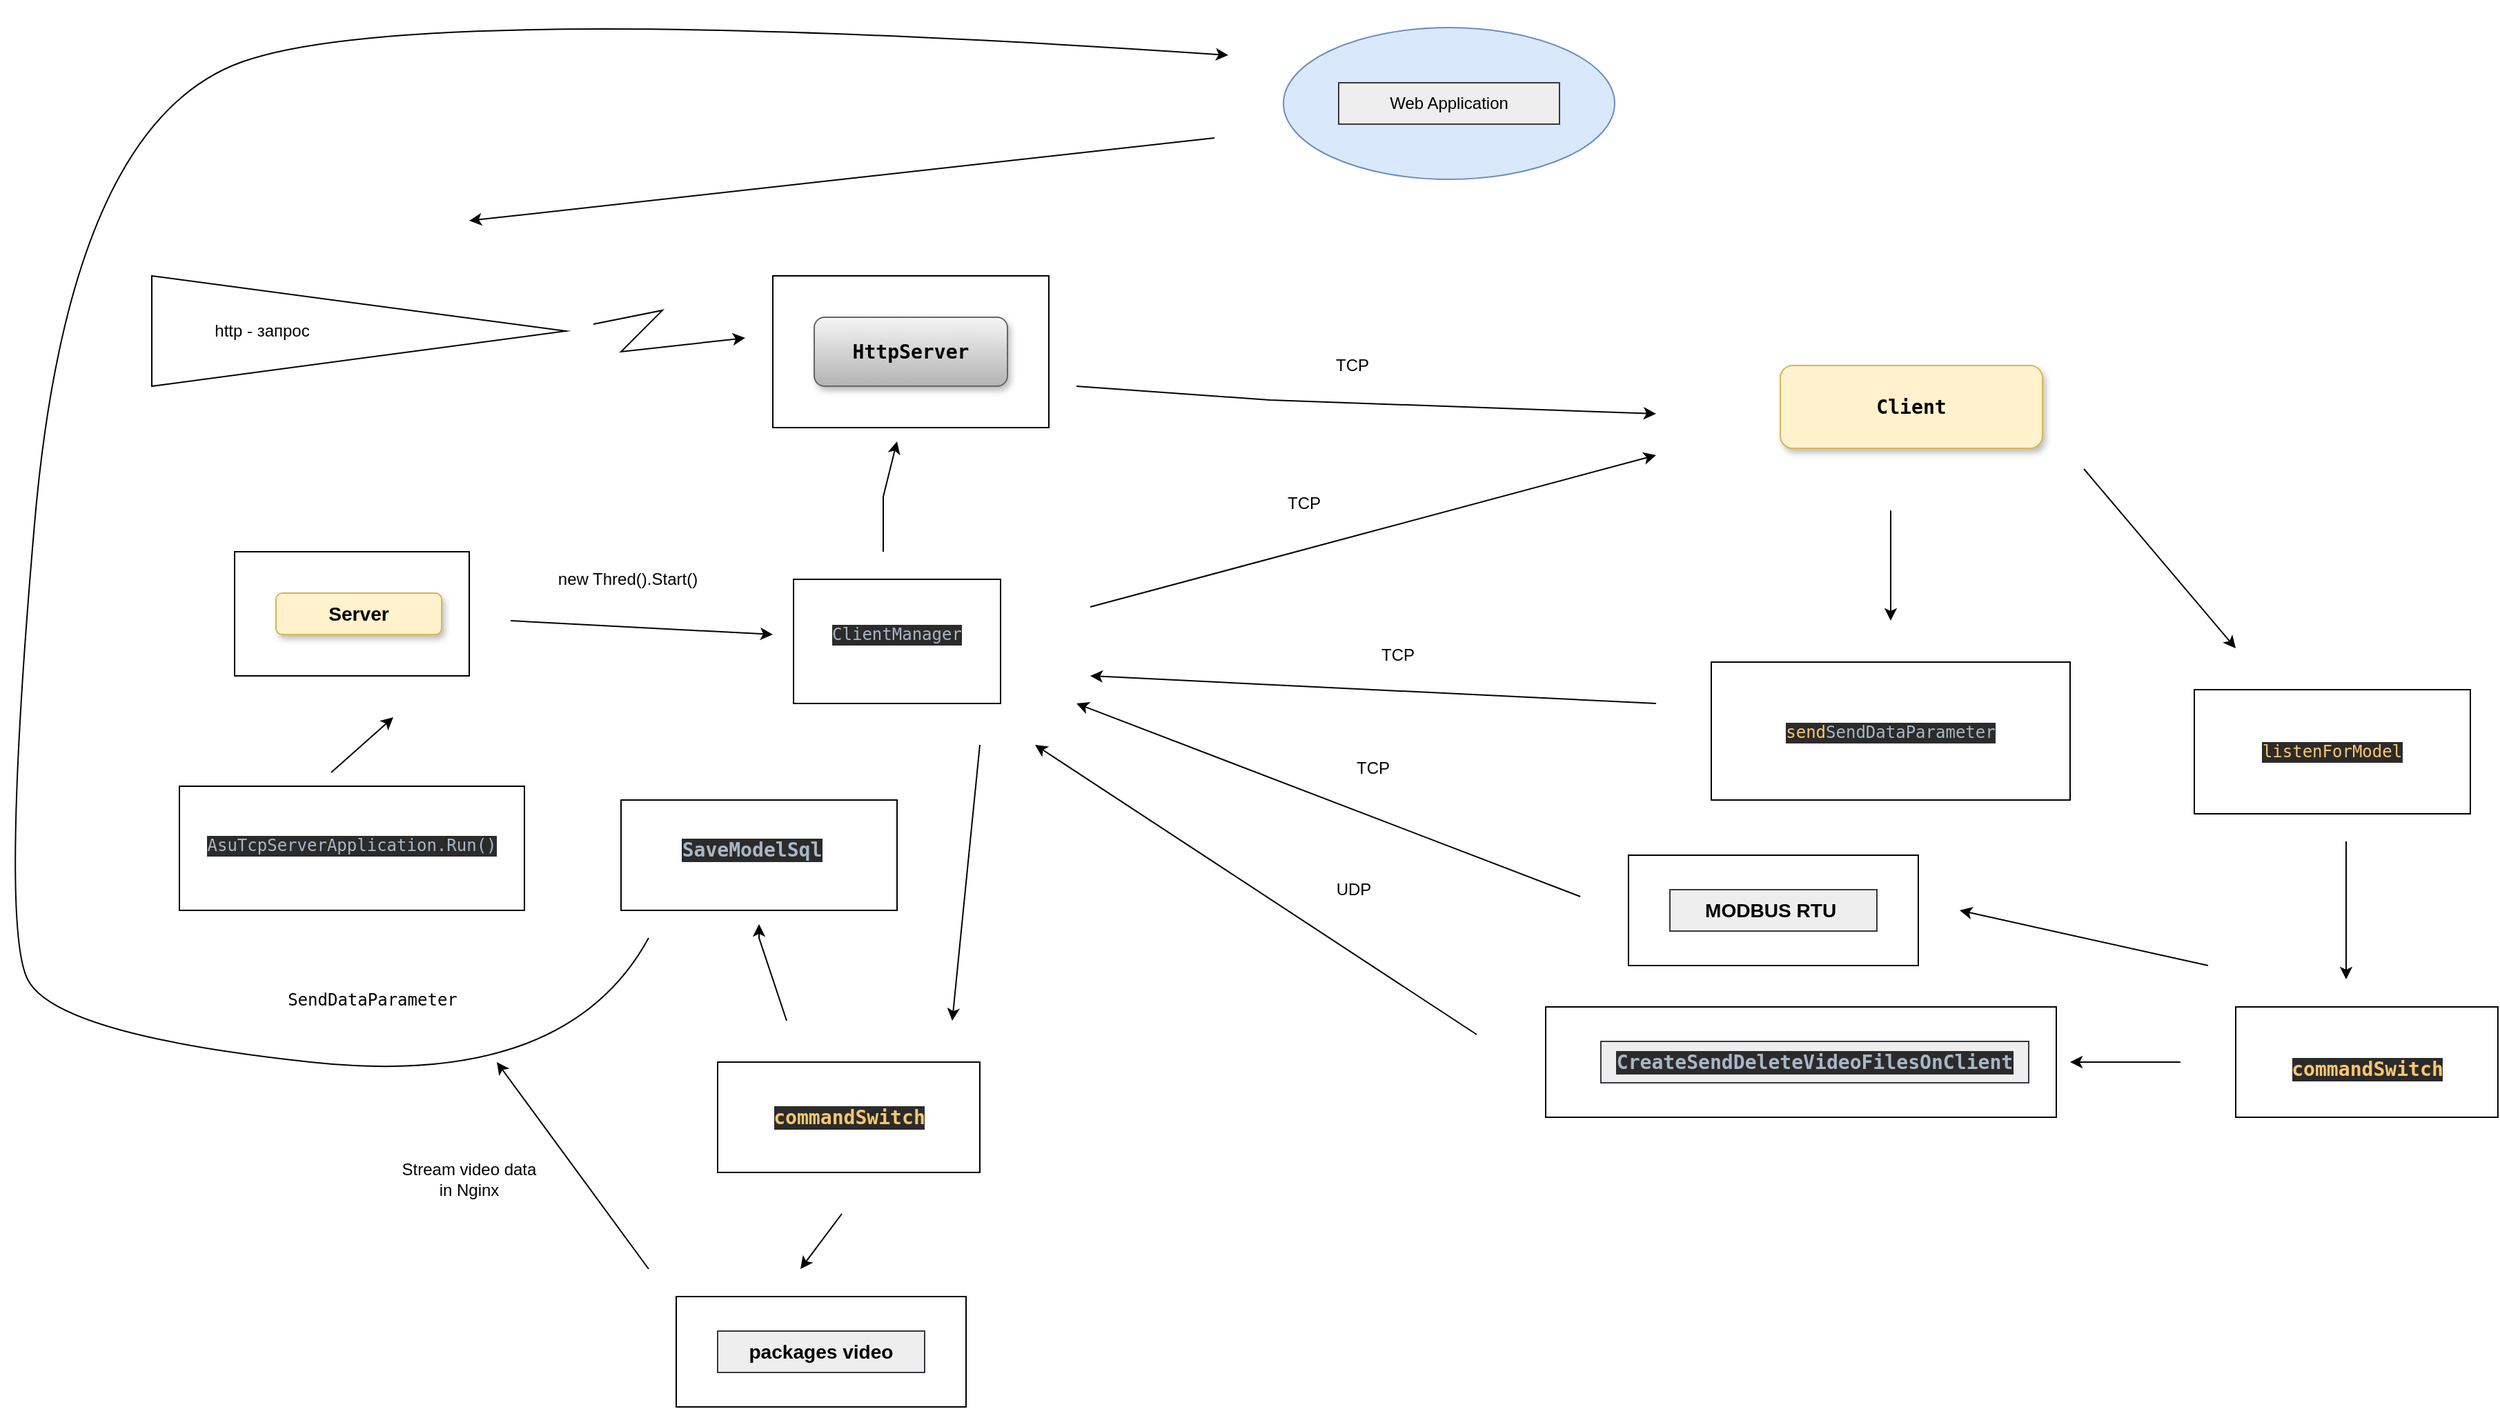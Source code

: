 <mxfile version="26.1.3">
  <diagram name="Страница — 1" id="Rlb4geR-uArXS-s5FVeR">
    <mxGraphModel dx="1997" dy="1529" grid="1" gridSize="10" guides="1" tooltips="1" connect="1" arrows="1" fold="1" page="1" pageScale="1" pageWidth="827" pageHeight="1169" math="0" shadow="0">
      <root>
        <mxCell id="0" />
        <mxCell id="1" parent="0" />
        <mxCell id="e1HhbXOasenDF4UahTZo-26" value="" style="group" parent="1" vertex="1" connectable="0">
          <mxGeometry x="420" y="150" width="420" height="50" as="geometry" />
        </mxCell>
        <mxCell id="e1HhbXOasenDF4UahTZo-2" value="TCP" style="text;html=1;align=center;verticalAlign=middle;whiteSpace=wrap;rounded=0;" parent="e1HhbXOasenDF4UahTZo-26" vertex="1">
          <mxGeometry x="170" width="60" height="30" as="geometry" />
        </mxCell>
        <mxCell id="e1HhbXOasenDF4UahTZo-25" value="" style="endArrow=classic;html=1;rounded=0;" parent="e1HhbXOasenDF4UahTZo-26" edge="1">
          <mxGeometry width="50" height="50" relative="1" as="geometry">
            <mxPoint y="30" as="sourcePoint" />
            <mxPoint x="420" y="50" as="targetPoint" />
            <Array as="points">
              <mxPoint x="140" y="40" />
            </Array>
          </mxGeometry>
        </mxCell>
        <mxCell id="e1HhbXOasenDF4UahTZo-28" value="" style="group" parent="1" vertex="1" connectable="0">
          <mxGeometry x="430" y="230" width="410" height="110" as="geometry" />
        </mxCell>
        <mxCell id="e1HhbXOasenDF4UahTZo-27" value="" style="endArrow=classic;html=1;rounded=0;" parent="e1HhbXOasenDF4UahTZo-28" edge="1">
          <mxGeometry width="50" height="50" relative="1" as="geometry">
            <mxPoint y="110" as="sourcePoint" />
            <mxPoint x="410" as="targetPoint" />
          </mxGeometry>
        </mxCell>
        <mxCell id="e1HhbXOasenDF4UahTZo-10" value="TCP" style="text;html=1;align=center;verticalAlign=middle;whiteSpace=wrap;rounded=0;" parent="e1HhbXOasenDF4UahTZo-28" vertex="1">
          <mxGeometry x="125" y="20" width="60" height="30" as="geometry" />
        </mxCell>
        <mxCell id="DZhZ3NEIW7f9vNb_lT48-37" value="" style="group" parent="1" vertex="1" connectable="0">
          <mxGeometry x="430" y="360" width="410" height="50" as="geometry" />
        </mxCell>
        <mxCell id="DZhZ3NEIW7f9vNb_lT48-35" value="TCP" style="text;html=1;align=center;verticalAlign=middle;whiteSpace=wrap;rounded=0;" parent="DZhZ3NEIW7f9vNb_lT48-37" vertex="1">
          <mxGeometry x="209.358" width="28.197" height="30" as="geometry" />
        </mxCell>
        <mxCell id="DZhZ3NEIW7f9vNb_lT48-36" value="" style="endArrow=classic;html=1;rounded=0;" parent="DZhZ3NEIW7f9vNb_lT48-37" edge="1">
          <mxGeometry width="50" height="50" relative="1" as="geometry">
            <mxPoint x="410" y="50" as="sourcePoint" />
            <mxPoint y="30" as="targetPoint" />
          </mxGeometry>
        </mxCell>
        <mxCell id="DZhZ3NEIW7f9vNb_lT48-41" value="" style="group" parent="1" vertex="1" connectable="0">
          <mxGeometry x="570" y="-80" width="240" height="110" as="geometry" />
        </mxCell>
        <mxCell id="DZhZ3NEIW7f9vNb_lT48-39" value="" style="ellipse;whiteSpace=wrap;html=1;fillColor=#dae8fc;strokeColor=#6c8ebf;" parent="DZhZ3NEIW7f9vNb_lT48-41" vertex="1">
          <mxGeometry width="240" height="110" as="geometry" />
        </mxCell>
        <mxCell id="DZhZ3NEIW7f9vNb_lT48-40" value="Web Application" style="text;html=1;align=center;verticalAlign=middle;whiteSpace=wrap;rounded=0;fillColor=#eeeeee;strokeColor=#36393d;" parent="DZhZ3NEIW7f9vNb_lT48-41" vertex="1">
          <mxGeometry x="40" y="40" width="160" height="30" as="geometry" />
        </mxCell>
        <mxCell id="DZhZ3NEIW7f9vNb_lT48-42" value="" style="curved=1;endArrow=classic;html=1;rounded=0;" parent="1" edge="1">
          <mxGeometry width="50" height="50" relative="1" as="geometry">
            <mxPoint x="520" as="sourcePoint" />
            <mxPoint x="-20" y="60" as="targetPoint" />
          </mxGeometry>
        </mxCell>
        <mxCell id="NLAvYXo63p6HXr1ehUvE-6" value="" style="group" parent="1" vertex="1" connectable="0">
          <mxGeometry x="-260" y="100" width="660" height="510" as="geometry" />
        </mxCell>
        <mxCell id="H-TNr5gwwFv5uBEyfBBC-3" value="" style="group" parent="NLAvYXo63p6HXr1ehUvE-6" vertex="1" connectable="0">
          <mxGeometry x="10" width="300" height="80" as="geometry" />
        </mxCell>
        <mxCell id="H-TNr5gwwFv5uBEyfBBC-1" value="" style="triangle;whiteSpace=wrap;html=1;" parent="H-TNr5gwwFv5uBEyfBBC-3" vertex="1">
          <mxGeometry width="300" height="80" as="geometry" />
        </mxCell>
        <mxCell id="H-TNr5gwwFv5uBEyfBBC-2" value="http - запрос" style="text;html=1;align=center;verticalAlign=middle;whiteSpace=wrap;rounded=0;" parent="H-TNr5gwwFv5uBEyfBBC-3" vertex="1">
          <mxGeometry x="10" y="25" width="140" height="30" as="geometry" />
        </mxCell>
        <mxCell id="DZhZ3NEIW7f9vNb_lT48-23" value="" style="endArrow=classic;html=1;rounded=0;" parent="NLAvYXo63p6HXr1ehUvE-6" edge="1">
          <mxGeometry width="50" height="50" relative="1" as="geometry">
            <mxPoint x="140" y="360" as="sourcePoint" />
            <mxPoint x="185" y="320" as="targetPoint" />
          </mxGeometry>
        </mxCell>
        <mxCell id="DZhZ3NEIW7f9vNb_lT48-26" value="" style="group" parent="NLAvYXo63p6HXr1ehUvE-6" vertex="1" connectable="0">
          <mxGeometry x="270" y="205" width="190" height="55" as="geometry" />
        </mxCell>
        <mxCell id="DZhZ3NEIW7f9vNb_lT48-19" value="" style="endArrow=classic;html=1;rounded=0;" parent="DZhZ3NEIW7f9vNb_lT48-26" edge="1">
          <mxGeometry width="50" height="50" relative="1" as="geometry">
            <mxPoint y="45" as="sourcePoint" />
            <mxPoint x="190" y="55" as="targetPoint" />
            <Array as="points" />
          </mxGeometry>
        </mxCell>
        <mxCell id="DZhZ3NEIW7f9vNb_lT48-25" value="new Thred().Start()" style="text;html=1;align=center;verticalAlign=middle;whiteSpace=wrap;rounded=0;" parent="DZhZ3NEIW7f9vNb_lT48-26" vertex="1">
          <mxGeometry x="10" width="150" height="30" as="geometry" />
        </mxCell>
        <mxCell id="DZhZ3NEIW7f9vNb_lT48-27" value="" style="endArrow=classic;html=1;rounded=0;" parent="NLAvYXo63p6HXr1ehUvE-6" edge="1">
          <mxGeometry width="50" height="50" relative="1" as="geometry">
            <mxPoint x="330" y="35" as="sourcePoint" />
            <mxPoint x="440" y="45" as="targetPoint" />
            <Array as="points">
              <mxPoint x="380" y="25" />
              <mxPoint x="350" y="55" />
            </Array>
          </mxGeometry>
        </mxCell>
        <mxCell id="m5N0PNYgIAlCXumPe1nF-3" value="" style="group" parent="NLAvYXo63p6HXr1ehUvE-6" vertex="1" connectable="0">
          <mxGeometry width="660" height="510" as="geometry" />
        </mxCell>
        <mxCell id="DZhZ3NEIW7f9vNb_lT48-15" value="" style="group" parent="m5N0PNYgIAlCXumPe1nF-3" vertex="1" connectable="0">
          <mxGeometry x="460" width="200" height="310" as="geometry" />
        </mxCell>
        <mxCell id="e1HhbXOasenDF4UahTZo-24" value="" style="endArrow=classic;html=1;rounded=0;" parent="DZhZ3NEIW7f9vNb_lT48-15" edge="1">
          <mxGeometry width="50" height="50" relative="1" as="geometry">
            <mxPoint x="80" y="200" as="sourcePoint" />
            <mxPoint x="90" y="120" as="targetPoint" />
            <Array as="points">
              <mxPoint x="80" y="160" />
            </Array>
          </mxGeometry>
        </mxCell>
        <mxCell id="DZhZ3NEIW7f9vNb_lT48-14" value="" style="edgeStyle=orthogonalEdgeStyle;rounded=0;orthogonalLoop=1;jettySize=auto;html=1;" parent="DZhZ3NEIW7f9vNb_lT48-15" target="H-TNr5gwwFv5uBEyfBBC-5" edge="1">
          <mxGeometry relative="1" as="geometry">
            <mxPoint x="90" y="45" as="sourcePoint" />
          </mxGeometry>
        </mxCell>
        <mxCell id="H-TNr5gwwFv5uBEyfBBC-4" value="" style="rounded=0;whiteSpace=wrap;html=1;container=0;" parent="DZhZ3NEIW7f9vNb_lT48-15" vertex="1">
          <mxGeometry width="200" height="110" as="geometry" />
        </mxCell>
        <mxCell id="H-TNr5gwwFv5uBEyfBBC-5" value="&lt;h3 style=&quot;font-family: &amp;quot;JetBrains Mono&amp;quot;, monospace;&quot;&gt;&lt;font style=&quot;color: light-dark(rgb(0, 0, 0), rgb(71, 83, 96));&quot;&gt;HttpServer&lt;/font&gt;&lt;/h3&gt;" style="text;html=1;align=center;verticalAlign=middle;whiteSpace=wrap;rounded=1;container=0;shadow=1;fillColor=#f5f5f5;strokeColor=#666666;gradientColor=#b3b3b3;" parent="DZhZ3NEIW7f9vNb_lT48-15" vertex="1">
          <mxGeometry x="30" y="30" width="140" height="50" as="geometry" />
        </mxCell>
        <mxCell id="sLcExM32GNROcuiAEgF3-1" value="" style="rounded=0;whiteSpace=wrap;html=1;container=0;" parent="DZhZ3NEIW7f9vNb_lT48-15" vertex="1">
          <mxGeometry x="15" y="220" width="150" height="90" as="geometry" />
        </mxCell>
        <mxCell id="sLcExM32GNROcuiAEgF3-3" value="&lt;pre style=&quot;background-color: rgb(43, 43, 43); color: rgb(169, 183, 198); font-family: &amp;quot;JetBrains Mono&amp;quot;, monospace;&quot;&gt;&lt;pre style=&quot;font-family: &amp;quot;JetBrains Mono&amp;quot;, monospace;&quot;&gt;&lt;span style=&quot;background-color: light-dark(rgb(43, 43, 43), rgb(200, 200, 200)); color: light-dark(rgb(169, 183, 198), rgb(71, 83, 96)); white-space: normal;&quot;&gt;ClientManager&lt;/span&gt;&lt;/pre&gt;&lt;/pre&gt;" style="text;html=1;align=center;verticalAlign=middle;whiteSpace=wrap;rounded=0;container=0;" parent="DZhZ3NEIW7f9vNb_lT48-15" vertex="1">
          <mxGeometry x="30" y="230.0" width="120" height="60" as="geometry" />
        </mxCell>
        <mxCell id="DZhZ3NEIW7f9vNb_lT48-22" value="" style="group" parent="m5N0PNYgIAlCXumPe1nF-3" vertex="1" connectable="0">
          <mxGeometry x="30" y="370" width="250" height="90" as="geometry" />
        </mxCell>
        <mxCell id="DZhZ3NEIW7f9vNb_lT48-20" value="" style="rounded=0;whiteSpace=wrap;html=1;" parent="DZhZ3NEIW7f9vNb_lT48-22" vertex="1">
          <mxGeometry width="250" height="90" as="geometry" />
        </mxCell>
        <mxCell id="DZhZ3NEIW7f9vNb_lT48-21" value="&lt;pre style=&quot;background-color: rgb(43, 43, 43); color: rgb(169, 183, 198); font-family: &amp;quot;JetBrains Mono&amp;quot;, monospace;&quot;&gt;AsuTcpServerApplication.Run()&lt;/pre&gt;" style="text;html=1;align=center;verticalAlign=middle;whiteSpace=wrap;rounded=0;" parent="DZhZ3NEIW7f9vNb_lT48-22" vertex="1">
          <mxGeometry x="20" y="25" width="210" height="35" as="geometry" />
        </mxCell>
        <mxCell id="DZhZ3NEIW7f9vNb_lT48-24" value="" style="group" parent="m5N0PNYgIAlCXumPe1nF-3" vertex="1" connectable="0">
          <mxGeometry x="70" y="200" width="170" height="90" as="geometry" />
        </mxCell>
        <mxCell id="DZhZ3NEIW7f9vNb_lT48-16" value="" style="rounded=0;whiteSpace=wrap;html=1;" parent="DZhZ3NEIW7f9vNb_lT48-24" vertex="1">
          <mxGeometry width="170" height="90" as="geometry" />
        </mxCell>
        <mxCell id="DZhZ3NEIW7f9vNb_lT48-17" value="&lt;h3&gt;Server&lt;/h3&gt;" style="text;html=1;align=center;verticalAlign=middle;whiteSpace=wrap;rounded=1;shadow=1;fillColor=#fff2cc;strokeColor=#d6b656;" parent="DZhZ3NEIW7f9vNb_lT48-24" vertex="1">
          <mxGeometry x="30" y="30" width="120" height="30" as="geometry" />
        </mxCell>
        <mxCell id="m5N0PNYgIAlCXumPe1nF-1" value="" style="group" parent="m5N0PNYgIAlCXumPe1nF-3" vertex="1" connectable="0">
          <mxGeometry x="350" y="380" width="200" height="80" as="geometry" />
        </mxCell>
        <mxCell id="e1HhbXOasenDF4UahTZo-16" value="" style="rounded=0;whiteSpace=wrap;html=1;" parent="m5N0PNYgIAlCXumPe1nF-1" vertex="1">
          <mxGeometry width="200" height="80" as="geometry" />
        </mxCell>
        <mxCell id="NLAvYXo63p6HXr1ehUvE-1" value="" style="group" parent="m5N0PNYgIAlCXumPe1nF-1" vertex="1" connectable="0">
          <mxGeometry y="8.889" width="200" height="71.111" as="geometry" />
        </mxCell>
        <mxCell id="e1HhbXOasenDF4UahTZo-17" value="&lt;h3 style=&quot;background-color: light-dark(rgb(43, 43, 43), rgb(200, 200, 200)); color: light-dark(rgb(169, 183, 198), rgb(71, 83, 96)); font-family: &amp;quot;JetBrains Mono&amp;quot;, monospace;&quot;&gt;SaveModelSql&lt;/h3&gt;" style="text;html=1;align=center;verticalAlign=middle;whiteSpace=wrap;rounded=0;" parent="NLAvYXo63p6HXr1ehUvE-1" vertex="1">
          <mxGeometry x="30" y="8.889" width="130" height="35.556" as="geometry" />
        </mxCell>
        <mxCell id="DZhZ3NEIW7f9vNb_lT48-9" value="" style="group" parent="1" vertex="1" connectable="0">
          <mxGeometry x="1230" y="400" width="210" height="90" as="geometry" />
        </mxCell>
        <mxCell id="DZhZ3NEIW7f9vNb_lT48-6" value="" style="rounded=0;whiteSpace=wrap;html=1;" parent="DZhZ3NEIW7f9vNb_lT48-9" vertex="1">
          <mxGeometry width="200" height="90" as="geometry" />
        </mxCell>
        <mxCell id="DZhZ3NEIW7f9vNb_lT48-3" value="&lt;pre style=&quot;background-color:#2b2b2b;color:#a9b7c6;font-family:&#39;JetBrains Mono&#39;,monospace;font-size:9,8pt;&quot;&gt;&lt;span style=&quot;color:#ffc66d;&quot;&gt;listenForModel&lt;/span&gt;&lt;/pre&gt;" style="text;html=1;align=center;verticalAlign=middle;whiteSpace=wrap;rounded=0;" parent="DZhZ3NEIW7f9vNb_lT48-9" vertex="1">
          <mxGeometry x="10" y="10" width="180" height="70" as="geometry" />
        </mxCell>
        <mxCell id="DZhZ3NEIW7f9vNb_lT48-10" value="" style="endArrow=classic;html=1;rounded=0;" parent="1" edge="1">
          <mxGeometry width="50" height="50" relative="1" as="geometry">
            <mxPoint x="1150" y="240" as="sourcePoint" />
            <mxPoint x="1260" y="370" as="targetPoint" />
          </mxGeometry>
        </mxCell>
        <mxCell id="DZhZ3NEIW7f9vNb_lT48-30" value="" style="group" parent="1" vertex="1" connectable="0">
          <mxGeometry x="1260" y="630" width="190" height="80" as="geometry" />
        </mxCell>
        <mxCell id="DZhZ3NEIW7f9vNb_lT48-28" value="" style="rounded=0;whiteSpace=wrap;html=1;" parent="DZhZ3NEIW7f9vNb_lT48-30" vertex="1">
          <mxGeometry width="190" height="80" as="geometry" />
        </mxCell>
        <mxCell id="DZhZ3NEIW7f9vNb_lT48-29" value="&lt;h3 style=&quot;background-color: light-dark(rgb(43, 43, 43), rgb(200, 200, 200)); color: light-dark(rgb(169, 183, 198), rgb(71, 83, 96)); font-family: &amp;quot;JetBrains Mono&amp;quot;, monospace;&quot;&gt;&lt;span style=&quot;color: rgb(255, 198, 109);&quot;&gt;commandSwitch&lt;/span&gt;&lt;/h3&gt;" style="text;html=1;align=center;verticalAlign=middle;whiteSpace=wrap;rounded=0;" parent="DZhZ3NEIW7f9vNb_lT48-30" vertex="1">
          <mxGeometry x="1" y="30" width="189" height="30" as="geometry" />
        </mxCell>
        <mxCell id="DZhZ3NEIW7f9vNb_lT48-31" value="" style="endArrow=classic;html=1;rounded=0;" parent="1" edge="1">
          <mxGeometry width="50" height="50" relative="1" as="geometry">
            <mxPoint x="1340" y="510" as="sourcePoint" />
            <mxPoint x="1340" y="610" as="targetPoint" />
          </mxGeometry>
        </mxCell>
        <mxCell id="DZhZ3NEIW7f9vNb_lT48-2" value="" style="endArrow=classic;html=1;rounded=0;" parent="1" edge="1">
          <mxGeometry width="50" height="50" relative="1" as="geometry">
            <mxPoint x="1010" y="270" as="sourcePoint" />
            <mxPoint x="1010" y="350" as="targetPoint" />
          </mxGeometry>
        </mxCell>
        <mxCell id="e1HhbXOasenDF4UahTZo-5" value="" style="group" parent="1" vertex="1" connectable="0">
          <mxGeometry x="860" y="370" width="260" height="100" as="geometry" />
        </mxCell>
        <mxCell id="DZhZ3NEIW7f9vNb_lT48-50" value="" style="group" parent="e1HhbXOasenDF4UahTZo-5" vertex="1" connectable="0">
          <mxGeometry x="20" y="10" width="260" height="100" as="geometry" />
        </mxCell>
        <mxCell id="sLcExM32GNROcuiAEgF3-7" value="" style="rounded=0;whiteSpace=wrap;html=1;container=0;" parent="DZhZ3NEIW7f9vNb_lT48-50" vertex="1">
          <mxGeometry width="260" height="100" as="geometry" />
        </mxCell>
        <mxCell id="sLcExM32GNROcuiAEgF3-8" value="&lt;pre style=&quot;background-color: rgb(43, 43, 43); color: rgb(169, 183, 198); font-family: &amp;quot;JetBrains Mono&amp;quot;, monospace;&quot;&gt;&lt;span style=&quot;color: rgb(255, 198, 109);&quot;&gt;send&lt;/span&gt;SendDataParameter&lt;/pre&gt;" style="text;html=1;align=center;verticalAlign=middle;whiteSpace=wrap;rounded=0;container=0;" parent="DZhZ3NEIW7f9vNb_lT48-50" vertex="1">
          <mxGeometry x="10" y="31.25" width="240" height="38.75" as="geometry" />
        </mxCell>
        <mxCell id="e1HhbXOasenDF4UahTZo-4" value="" style="group;fillColor=none;strokeColor=none;" parent="1" vertex="1" connectable="0">
          <mxGeometry x="930" y="165" width="190" height="60" as="geometry" />
        </mxCell>
        <mxCell id="sLcExM32GNROcuiAEgF3-16" value="" style="rounded=1;whiteSpace=wrap;html=1;container=0;fillColor=#fff2cc;strokeColor=#d6b656;shadow=1;" parent="e1HhbXOasenDF4UahTZo-4" vertex="1">
          <mxGeometry width="190" height="60" as="geometry" />
        </mxCell>
        <mxCell id="sLcExM32GNROcuiAEgF3-17" value="&lt;pre style=&quot;font-family: &amp;quot;JetBrains Mono&amp;quot;, monospace;&quot;&gt;&lt;h3 style=&quot;font-family: &amp;quot;JetBrains Mono&amp;quot;, monospace;&quot;&gt;&lt;span&gt;&lt;font style=&quot;color: rgb(0, 0, 0);&quot;&gt;Client&lt;/font&gt;&lt;/span&gt;&lt;/h3&gt;&lt;/pre&gt;" style="text;html=1;align=center;verticalAlign=middle;whiteSpace=wrap;rounded=0;container=0;" parent="e1HhbXOasenDF4UahTZo-4" vertex="1">
          <mxGeometry x="20" y="15" width="150" height="30" as="geometry" />
        </mxCell>
        <mxCell id="ai5DoE-j9dVeO6S0Kztq-2" value="" style="group" vertex="1" connectable="0" parent="1">
          <mxGeometry x="820" y="520" width="210" height="80" as="geometry" />
        </mxCell>
        <mxCell id="ai5DoE-j9dVeO6S0Kztq-3" value="" style="rounded=0;whiteSpace=wrap;html=1;" vertex="1" parent="ai5DoE-j9dVeO6S0Kztq-2">
          <mxGeometry width="210" height="80" as="geometry" />
        </mxCell>
        <mxCell id="ai5DoE-j9dVeO6S0Kztq-4" value="&lt;h3&gt;MODBUS RTU&amp;nbsp;&lt;/h3&gt;" style="text;html=1;align=center;verticalAlign=middle;whiteSpace=wrap;rounded=0;fillColor=#eeeeee;strokeColor=#36393d;" vertex="1" parent="ai5DoE-j9dVeO6S0Kztq-2">
          <mxGeometry x="30.0" y="25" width="150.0" height="30" as="geometry" />
        </mxCell>
        <mxCell id="ai5DoE-j9dVeO6S0Kztq-5" value="" style="endArrow=classic;html=1;rounded=0;" edge="1" parent="1">
          <mxGeometry width="50" height="50" relative="1" as="geometry">
            <mxPoint x="1240" y="600" as="sourcePoint" />
            <mxPoint x="1060" y="560" as="targetPoint" />
            <Array as="points" />
          </mxGeometry>
        </mxCell>
        <mxCell id="DZhZ3NEIW7f9vNb_lT48-48" value="Stream video data&lt;div&gt;in Nginx&lt;/div&gt;" style="text;html=1;align=center;verticalAlign=middle;whiteSpace=wrap;rounded=0;" parent="1" vertex="1">
          <mxGeometry x="-90" y="720" width="140" height="70" as="geometry" />
        </mxCell>
        <mxCell id="e1HhbXOasenDF4UahTZo-31" value="" style="endArrow=classic;html=1;rounded=0;" parent="1" edge="1">
          <mxGeometry width="50" height="50" relative="1" as="geometry">
            <mxPoint x="1220" y="670" as="sourcePoint" />
            <mxPoint x="1140" y="670" as="targetPoint" />
          </mxGeometry>
        </mxCell>
        <mxCell id="NLAvYXo63p6HXr1ehUvE-2" value="" style="group" parent="1" vertex="1" connectable="0">
          <mxGeometry x="760" y="630" width="370" height="80" as="geometry" />
        </mxCell>
        <mxCell id="e1HhbXOasenDF4UahTZo-19" value="" style="rounded=0;whiteSpace=wrap;html=1;" parent="NLAvYXo63p6HXr1ehUvE-2" vertex="1">
          <mxGeometry width="370" height="80" as="geometry" />
        </mxCell>
        <mxCell id="e1HhbXOasenDF4UahTZo-20" value="&lt;h3&gt;&lt;pre style=&quot;background-color:#2b2b2b;color:#a9b7c6;font-family:&#39;JetBrains Mono&#39;,monospace;font-size:9,8pt;&quot;&gt;CreateSendDeleteVideoFilesOnClient&lt;/pre&gt;&lt;/h3&gt;" style="text;html=1;align=center;verticalAlign=middle;whiteSpace=wrap;rounded=0;fillColor=#eeeeee;strokeColor=#36393d;" parent="NLAvYXo63p6HXr1ehUvE-2" vertex="1">
          <mxGeometry x="40" y="25" width="310" height="30" as="geometry" />
        </mxCell>
        <mxCell id="ai5DoE-j9dVeO6S0Kztq-22" value="" style="group" vertex="1" connectable="0" parent="1">
          <mxGeometry x="130" y="840" width="210" height="80" as="geometry" />
        </mxCell>
        <mxCell id="ai5DoE-j9dVeO6S0Kztq-19" value="" style="rounded=0;whiteSpace=wrap;html=1;" vertex="1" parent="ai5DoE-j9dVeO6S0Kztq-22">
          <mxGeometry width="210" height="80" as="geometry" />
        </mxCell>
        <mxCell id="ai5DoE-j9dVeO6S0Kztq-20" value="&lt;h3&gt;packages video&lt;/h3&gt;" style="text;html=1;align=center;verticalAlign=middle;whiteSpace=wrap;rounded=0;fillColor=#eeeeee;strokeColor=#36393d;" vertex="1" parent="ai5DoE-j9dVeO6S0Kztq-22">
          <mxGeometry x="30" y="25" width="150.0" height="30" as="geometry" />
        </mxCell>
        <mxCell id="ai5DoE-j9dVeO6S0Kztq-23" value="" style="endArrow=classic;html=1;rounded=0;" edge="1" parent="1">
          <mxGeometry width="50" height="50" relative="1" as="geometry">
            <mxPoint x="110" y="820" as="sourcePoint" />
            <mxPoint y="670" as="targetPoint" />
          </mxGeometry>
        </mxCell>
        <mxCell id="e1HhbXOasenDF4UahTZo-14" value="TCP" style="text;html=1;align=center;verticalAlign=middle;whiteSpace=wrap;rounded=0;" parent="1" vertex="1">
          <mxGeometry x="624.187" y="444.29" width="21.635" height="25.714" as="geometry" />
        </mxCell>
        <mxCell id="e1HhbXOasenDF4UahTZo-29" value="" style="endArrow=classic;html=1;rounded=0;" parent="1" edge="1">
          <mxGeometry width="50" height="50" relative="1" as="geometry">
            <mxPoint x="785.094" y="550" as="sourcePoint" />
            <mxPoint x="420" y="410" as="targetPoint" />
          </mxGeometry>
        </mxCell>
        <mxCell id="ai5DoE-j9dVeO6S0Kztq-26" value="" style="group" vertex="1" connectable="0" parent="1">
          <mxGeometry x="-360" y="-100" width="890" height="920" as="geometry" />
        </mxCell>
        <mxCell id="DZhZ3NEIW7f9vNb_lT48-46" value="" style="group" parent="ai5DoE-j9dVeO6S0Kztq-26" vertex="1" connectable="0">
          <mxGeometry width="890" height="850" as="geometry" />
        </mxCell>
        <mxCell id="DZhZ3NEIW7f9vNb_lT48-43" value="" style="curved=1;endArrow=classic;html=1;rounded=0;" parent="DZhZ3NEIW7f9vNb_lT48-46" edge="1">
          <mxGeometry width="50" height="50" relative="1" as="geometry">
            <mxPoint x="470" y="680" as="sourcePoint" />
            <mxPoint x="890" y="40" as="targetPoint" />
            <Array as="points">
              <mxPoint x="410" y="790" />
              <mxPoint x="40" y="750" />
              <mxPoint y="670" />
              <mxPoint x="50" y="90" />
              <mxPoint x="300" />
            </Array>
          </mxGeometry>
        </mxCell>
        <mxCell id="DZhZ3NEIW7f9vNb_lT48-45" value="&lt;pre style=&quot;font-family: &amp;quot;JetBrains Mono&amp;quot;, monospace;&quot;&gt;&lt;font style=&quot;color: rgb(0, 0, 0);&quot;&gt;SendDataParameter&lt;/font&gt;&lt;/pre&gt;" style="text;html=1;align=center;verticalAlign=middle;whiteSpace=wrap;rounded=0;" parent="DZhZ3NEIW7f9vNb_lT48-46" vertex="1">
          <mxGeometry x="200" y="710" width="140" height="30" as="geometry" />
        </mxCell>
        <mxCell id="ai5DoE-j9dVeO6S0Kztq-6" value="" style="group" vertex="1" connectable="0" parent="DZhZ3NEIW7f9vNb_lT48-46">
          <mxGeometry x="520" y="770" width="190" height="80" as="geometry" />
        </mxCell>
        <mxCell id="ai5DoE-j9dVeO6S0Kztq-16" value="" style="group" vertex="1" connectable="0" parent="ai5DoE-j9dVeO6S0Kztq-6">
          <mxGeometry width="190" height="80" as="geometry" />
        </mxCell>
        <mxCell id="ai5DoE-j9dVeO6S0Kztq-7" value="" style="rounded=0;whiteSpace=wrap;html=1;" vertex="1" parent="ai5DoE-j9dVeO6S0Kztq-16">
          <mxGeometry width="190" height="80" as="geometry" />
        </mxCell>
        <mxCell id="ai5DoE-j9dVeO6S0Kztq-8" value="&lt;h3 style=&quot;background-color: light-dark(rgb(43, 43, 43), rgb(200, 200, 200)); color: light-dark(rgb(169, 183, 198), rgb(71, 83, 96)); font-family: &amp;quot;JetBrains Mono&amp;quot;, monospace;&quot;&gt;&lt;span style=&quot;color: rgb(255, 198, 109);&quot;&gt;commandSwitch&lt;/span&gt;&lt;/h3&gt;" style="text;html=1;align=center;verticalAlign=middle;whiteSpace=wrap;rounded=0;" vertex="1" parent="ai5DoE-j9dVeO6S0Kztq-16">
          <mxGeometry x="1" y="25" width="189" height="30" as="geometry" />
        </mxCell>
        <mxCell id="ai5DoE-j9dVeO6S0Kztq-14" value="" style="endArrow=classic;html=1;rounded=0;" edge="1" parent="DZhZ3NEIW7f9vNb_lT48-46">
          <mxGeometry width="50" height="50" relative="1" as="geometry">
            <mxPoint x="570" y="740" as="sourcePoint" />
            <mxPoint x="550" y="670" as="targetPoint" />
            <Array as="points">
              <mxPoint x="550" y="680" />
            </Array>
          </mxGeometry>
        </mxCell>
        <mxCell id="ai5DoE-j9dVeO6S0Kztq-21" value="" style="endArrow=classic;html=1;rounded=0;" edge="1" parent="ai5DoE-j9dVeO6S0Kztq-26">
          <mxGeometry width="50" height="50" relative="1" as="geometry">
            <mxPoint x="610" y="880" as="sourcePoint" />
            <mxPoint x="580" y="920" as="targetPoint" />
          </mxGeometry>
        </mxCell>
        <mxCell id="ai5DoE-j9dVeO6S0Kztq-27" value="" style="endArrow=classic;html=1;rounded=0;" edge="1" parent="ai5DoE-j9dVeO6S0Kztq-26">
          <mxGeometry width="50" height="50" relative="1" as="geometry">
            <mxPoint x="710" y="540" as="sourcePoint" />
            <mxPoint x="690" y="740" as="targetPoint" />
          </mxGeometry>
        </mxCell>
        <mxCell id="DZhZ3NEIW7f9vNb_lT48-47" value="" style="endArrow=classic;html=1;rounded=0;" parent="1" edge="1">
          <mxGeometry width="50" height="50" relative="1" as="geometry">
            <mxPoint x="710" y="650" as="sourcePoint" />
            <mxPoint x="390" y="440" as="targetPoint" />
          </mxGeometry>
        </mxCell>
        <mxCell id="e1HhbXOasenDF4UahTZo-22" value="UDP" style="text;html=1;align=center;verticalAlign=middle;whiteSpace=wrap;rounded=0;" parent="1" vertex="1">
          <mxGeometry x="595.536" y="530" width="50.286" height="30" as="geometry" />
        </mxCell>
      </root>
    </mxGraphModel>
  </diagram>
</mxfile>
